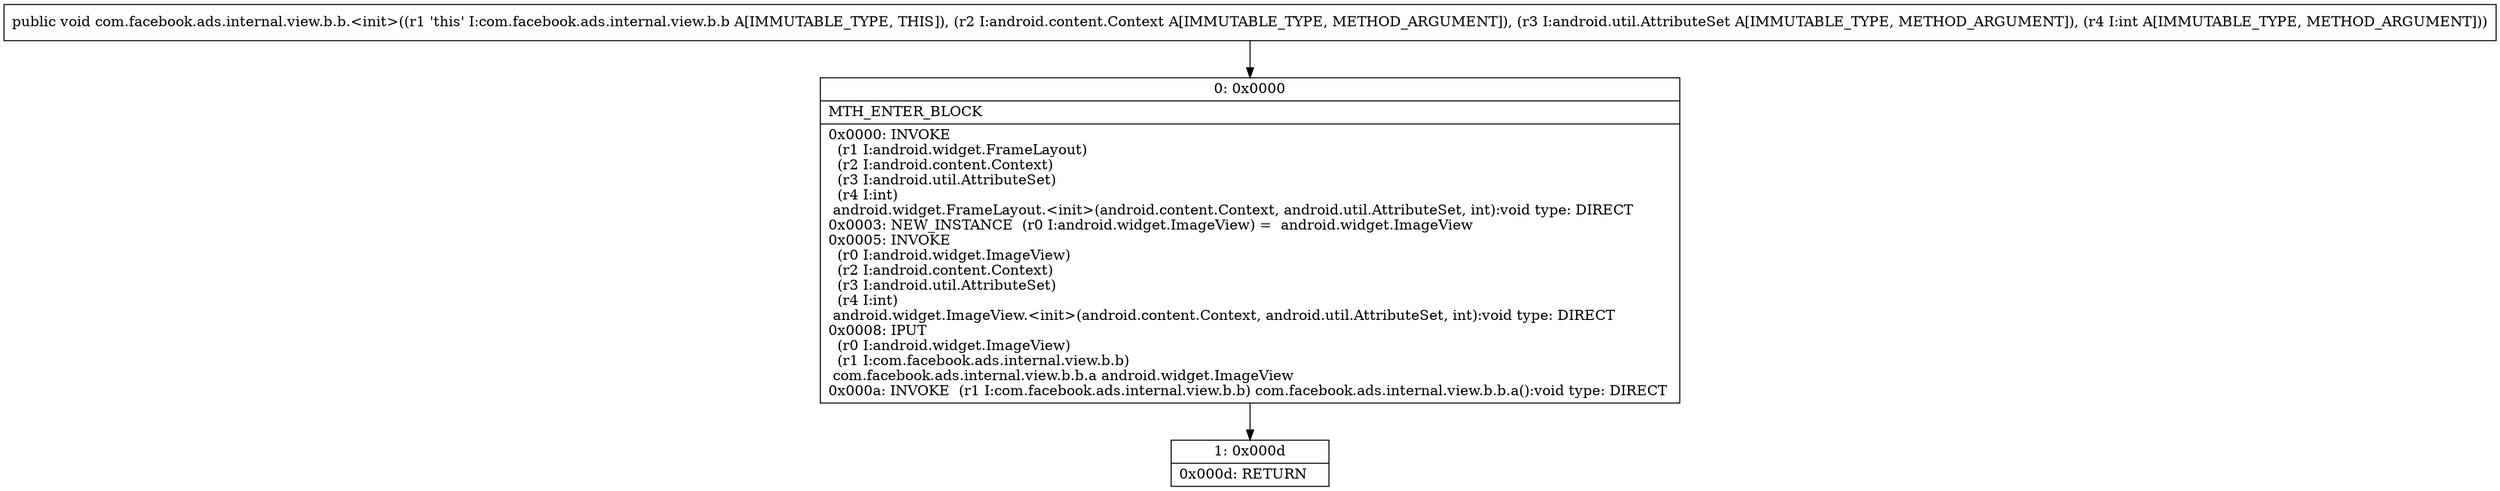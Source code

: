 digraph "CFG forcom.facebook.ads.internal.view.b.b.\<init\>(Landroid\/content\/Context;Landroid\/util\/AttributeSet;I)V" {
Node_0 [shape=record,label="{0\:\ 0x0000|MTH_ENTER_BLOCK\l|0x0000: INVOKE  \l  (r1 I:android.widget.FrameLayout)\l  (r2 I:android.content.Context)\l  (r3 I:android.util.AttributeSet)\l  (r4 I:int)\l android.widget.FrameLayout.\<init\>(android.content.Context, android.util.AttributeSet, int):void type: DIRECT \l0x0003: NEW_INSTANCE  (r0 I:android.widget.ImageView) =  android.widget.ImageView \l0x0005: INVOKE  \l  (r0 I:android.widget.ImageView)\l  (r2 I:android.content.Context)\l  (r3 I:android.util.AttributeSet)\l  (r4 I:int)\l android.widget.ImageView.\<init\>(android.content.Context, android.util.AttributeSet, int):void type: DIRECT \l0x0008: IPUT  \l  (r0 I:android.widget.ImageView)\l  (r1 I:com.facebook.ads.internal.view.b.b)\l com.facebook.ads.internal.view.b.b.a android.widget.ImageView \l0x000a: INVOKE  (r1 I:com.facebook.ads.internal.view.b.b) com.facebook.ads.internal.view.b.b.a():void type: DIRECT \l}"];
Node_1 [shape=record,label="{1\:\ 0x000d|0x000d: RETURN   \l}"];
MethodNode[shape=record,label="{public void com.facebook.ads.internal.view.b.b.\<init\>((r1 'this' I:com.facebook.ads.internal.view.b.b A[IMMUTABLE_TYPE, THIS]), (r2 I:android.content.Context A[IMMUTABLE_TYPE, METHOD_ARGUMENT]), (r3 I:android.util.AttributeSet A[IMMUTABLE_TYPE, METHOD_ARGUMENT]), (r4 I:int A[IMMUTABLE_TYPE, METHOD_ARGUMENT])) }"];
MethodNode -> Node_0;
Node_0 -> Node_1;
}

